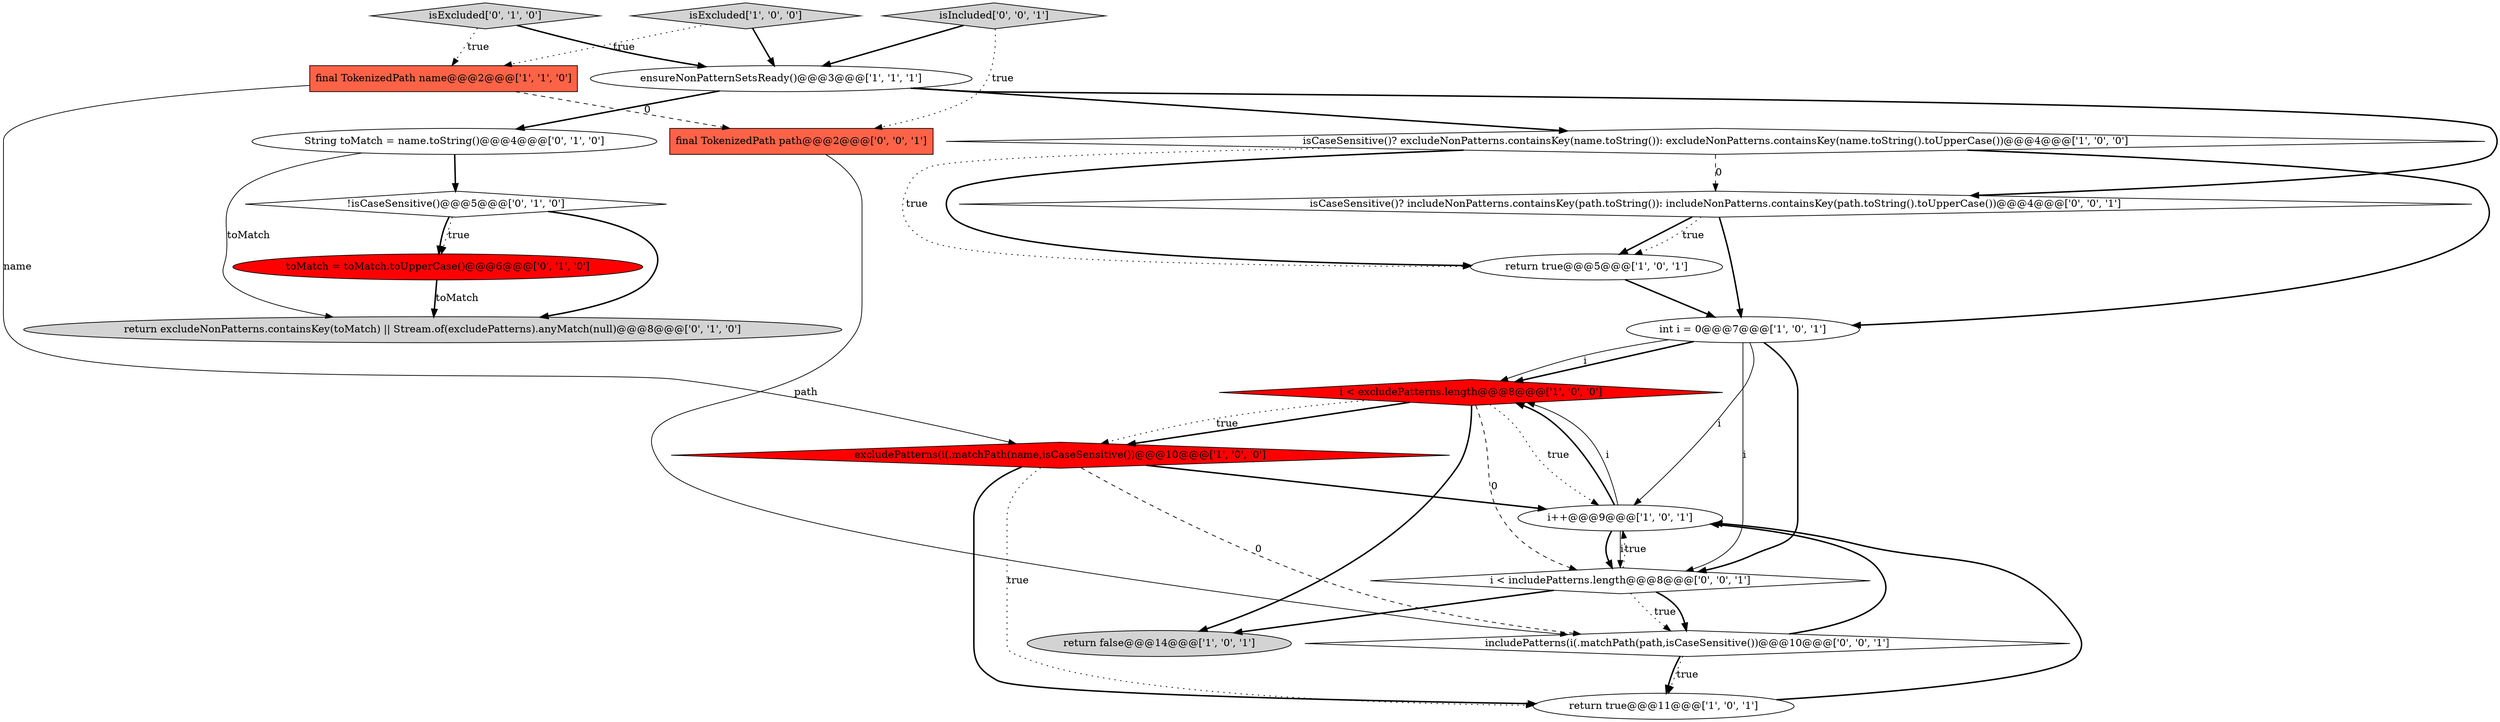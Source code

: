 digraph {
7 [style = filled, label = "return true@@@5@@@['1', '0', '1']", fillcolor = white, shape = ellipse image = "AAA0AAABBB1BBB"];
3 [style = filled, label = "i < excludePatterns.length@@@8@@@['1', '0', '0']", fillcolor = red, shape = diamond image = "AAA1AAABBB1BBB"];
9 [style = filled, label = "return false@@@14@@@['1', '0', '1']", fillcolor = lightgray, shape = ellipse image = "AAA0AAABBB1BBB"];
17 [style = filled, label = "final TokenizedPath path@@@2@@@['0', '0', '1']", fillcolor = tomato, shape = box image = "AAA0AAABBB3BBB"];
6 [style = filled, label = "isCaseSensitive()? excludeNonPatterns.containsKey(name.toString()): excludeNonPatterns.containsKey(name.toString().toUpperCase())@@@4@@@['1', '0', '0']", fillcolor = white, shape = diamond image = "AAA0AAABBB1BBB"];
12 [style = filled, label = "isExcluded['0', '1', '0']", fillcolor = lightgray, shape = diamond image = "AAA0AAABBB2BBB"];
13 [style = filled, label = "String toMatch = name.toString()@@@4@@@['0', '1', '0']", fillcolor = white, shape = ellipse image = "AAA0AAABBB2BBB"];
18 [style = filled, label = "isIncluded['0', '0', '1']", fillcolor = lightgray, shape = diamond image = "AAA0AAABBB3BBB"];
4 [style = filled, label = "i++@@@9@@@['1', '0', '1']", fillcolor = white, shape = ellipse image = "AAA0AAABBB1BBB"];
14 [style = filled, label = "!isCaseSensitive()@@@5@@@['0', '1', '0']", fillcolor = white, shape = diamond image = "AAA0AAABBB2BBB"];
20 [style = filled, label = "includePatterns(i(.matchPath(path,isCaseSensitive())@@@10@@@['0', '0', '1']", fillcolor = white, shape = diamond image = "AAA0AAABBB3BBB"];
16 [style = filled, label = "isCaseSensitive()? includeNonPatterns.containsKey(path.toString()): includeNonPatterns.containsKey(path.toString().toUpperCase())@@@4@@@['0', '0', '1']", fillcolor = white, shape = diamond image = "AAA0AAABBB3BBB"];
1 [style = filled, label = "excludePatterns(i(.matchPath(name,isCaseSensitive())@@@10@@@['1', '0', '0']", fillcolor = red, shape = diamond image = "AAA1AAABBB1BBB"];
5 [style = filled, label = "isExcluded['1', '0', '0']", fillcolor = lightgray, shape = diamond image = "AAA0AAABBB1BBB"];
8 [style = filled, label = "return true@@@11@@@['1', '0', '1']", fillcolor = white, shape = ellipse image = "AAA0AAABBB1BBB"];
15 [style = filled, label = "return excludeNonPatterns.containsKey(toMatch) || Stream.of(excludePatterns).anyMatch(null)@@@8@@@['0', '1', '0']", fillcolor = lightgray, shape = ellipse image = "AAA0AAABBB2BBB"];
10 [style = filled, label = "final TokenizedPath name@@@2@@@['1', '1', '0']", fillcolor = tomato, shape = box image = "AAA0AAABBB1BBB"];
2 [style = filled, label = "ensureNonPatternSetsReady()@@@3@@@['1', '1', '1']", fillcolor = white, shape = ellipse image = "AAA0AAABBB1BBB"];
0 [style = filled, label = "int i = 0@@@7@@@['1', '0', '1']", fillcolor = white, shape = ellipse image = "AAA0AAABBB1BBB"];
11 [style = filled, label = "toMatch = toMatch.toUpperCase()@@@6@@@['0', '1', '0']", fillcolor = red, shape = ellipse image = "AAA1AAABBB2BBB"];
19 [style = filled, label = "i < includePatterns.length@@@8@@@['0', '0', '1']", fillcolor = white, shape = diamond image = "AAA0AAABBB3BBB"];
0->3 [style = bold, label=""];
4->3 [style = bold, label=""];
1->4 [style = bold, label=""];
16->0 [style = bold, label=""];
1->8 [style = bold, label=""];
3->1 [style = bold, label=""];
11->15 [style = solid, label="toMatch"];
0->19 [style = bold, label=""];
2->6 [style = bold, label=""];
5->10 [style = dotted, label="true"];
19->20 [style = dotted, label="true"];
19->20 [style = bold, label=""];
20->8 [style = dotted, label="true"];
4->19 [style = bold, label=""];
16->7 [style = bold, label=""];
3->4 [style = dotted, label="true"];
7->0 [style = bold, label=""];
4->3 [style = solid, label="i"];
6->0 [style = bold, label=""];
0->4 [style = solid, label="i"];
10->1 [style = solid, label="name"];
18->2 [style = bold, label=""];
11->15 [style = bold, label=""];
20->4 [style = bold, label=""];
2->13 [style = bold, label=""];
3->19 [style = dashed, label="0"];
1->20 [style = dashed, label="0"];
3->9 [style = bold, label=""];
16->7 [style = dotted, label="true"];
5->2 [style = bold, label=""];
12->2 [style = bold, label=""];
20->8 [style = bold, label=""];
6->16 [style = dashed, label="0"];
12->10 [style = dotted, label="true"];
19->9 [style = bold, label=""];
19->4 [style = dotted, label="true"];
4->19 [style = solid, label="i"];
0->3 [style = solid, label="i"];
1->8 [style = dotted, label="true"];
10->17 [style = dashed, label="0"];
6->7 [style = dotted, label="true"];
14->11 [style = dotted, label="true"];
14->15 [style = bold, label=""];
17->20 [style = solid, label="path"];
18->17 [style = dotted, label="true"];
0->19 [style = solid, label="i"];
8->4 [style = bold, label=""];
6->7 [style = bold, label=""];
14->11 [style = bold, label=""];
13->14 [style = bold, label=""];
3->1 [style = dotted, label="true"];
13->15 [style = solid, label="toMatch"];
2->16 [style = bold, label=""];
}
